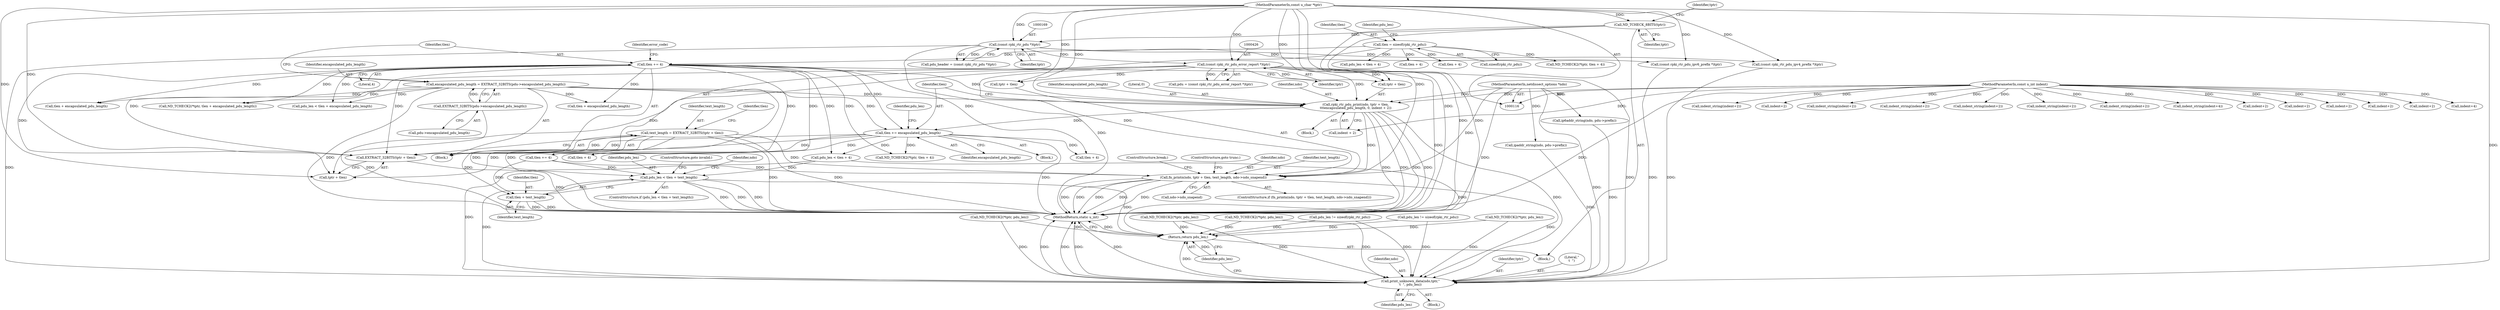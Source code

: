 digraph "0_tcpdump_83c64fce3a5226b080e535f5131a8a318f30e79b@integer" {
"1000522" [label="(Call,text_length = EXTRACT_32BITS(tptr + tlen))"];
"1000524" [label="(Call,EXTRACT_32BITS(tptr + tlen))"];
"1000425" [label="(Call,(const rpki_rtr_pdu_error_report *)tptr)"];
"1000168" [label="(Call,(const rpki_rtr_pdu *)tptr)"];
"1000128" [label="(Call,ND_TCHECK_8BITS(tptr))"];
"1000118" [label="(MethodParameterIn,const u_char *tptr)"];
"1000506" [label="(Call,tlen += encapsulated_pdu_length)"];
"1000496" [label="(Call,rpki_rtr_pdu_print(ndo, tptr + tlen,\n\t\t\tencapsulated_pdu_length, 0, indent + 2))"];
"1000117" [label="(MethodParameterIn,netdissect_options *ndo)"];
"1000428" [label="(Call,encapsulated_pdu_length = EXTRACT_32BITS(pdu->encapsulated_pdu_length))"];
"1000430" [label="(Call,EXTRACT_32BITS(pdu->encapsulated_pdu_length))"];
"1000434" [label="(Call,tlen += 4)"];
"1000406" [label="(Call,tlen = sizeof(rpki_rtr_pdu))"];
"1000121" [label="(MethodParameterIn,const u_int indent)"];
"1000535" [label="(Call,pdu_len < tlen + text_length)"];
"1000583" [label="(Call,print_unknown_data(ndo,tptr,\"\n\t  \", pdu_len))"];
"1000588" [label="(Return,return pdu_len;)"];
"1000537" [label="(Call,tlen + text_length)"];
"1000551" [label="(Call,fn_printn(ndo, tptr + tlen, text_length, ndo->ndo_snapend))"];
"1000429" [label="(Identifier,encapsulated_pdu_length)"];
"1000556" [label="(Identifier,text_length)"];
"1000373" [label="(Call,indent+2)"];
"1000320" [label="(Call,indent+2)"];
"1000413" [label="(Call,tlen + 4)"];
"1000543" [label="(Identifier,ndo)"];
"1000497" [label="(Identifier,ndo)"];
"1000584" [label="(Identifier,ndo)"];
"1000357" [label="(Call,ND_TCHECK2(*tptr, pdu_len))"];
"1000377" [label="(Call,ip6addr_string(ndo, pdu->prefix))"];
"1000536" [label="(Identifier,pdu_len)"];
"1000535" [label="(Call,pdu_len < tlen + text_length)"];
"1000557" [label="(Call,ndo->ndo_snapend)"];
"1000425" [label="(Call,(const rpki_rtr_pdu_error_report *)tptr)"];
"1000363" [label="(Call,(const rpki_rtr_pdu_ipv6_prefix *)tptr)"];
"1000525" [label="(Call,tptr + tlen)"];
"1000498" [label="(Call,tptr + tlen)"];
"1000420" [label="(Call,tlen + 4)"];
"1000407" [label="(Identifier,tlen)"];
"1000482" [label="(Call,tlen + encapsulated_pdu_length)"];
"1000547" [label="(Call,indent+2)"];
"1000423" [label="(Call,pdu = (const rpki_rtr_pdu_error_report *)tptr)"];
"1000539" [label="(Identifier,text_length)"];
"1000529" [label="(Identifier,tlen)"];
"1000467" [label="(Block,)"];
"1000550" [label="(ControlStructure,if (fn_printn(ndo, tptr + tlen, text_length, ndo->ndo_snapend)))"];
"1000512" [label="(Call,tlen + 4)"];
"1000501" [label="(Identifier,encapsulated_pdu_length)"];
"1000589" [label="(Identifier,pdu_len)"];
"1000523" [label="(Identifier,text_length)"];
"1000496" [label="(Call,rpki_rtr_pdu_print(ndo, tptr + tlen,\n\t\t\tencapsulated_pdu_length, 0, indent + 2))"];
"1000561" [label="(ControlStructure,break;)"];
"1000551" [label="(Call,fn_printn(ndo, tptr + tlen, text_length, ndo->ndo_snapend))"];
"1000612" [label="(MethodReturn,static u_int)"];
"1000493" [label="(Call,indent+4)"];
"1000510" [label="(Call,pdu_len < tlen + 4)"];
"1000560" [label="(ControlStructure,goto trunc;)"];
"1000121" [label="(MethodParameterIn,const u_int indent)"];
"1000431" [label="(Call,pdu->encapsulated_pdu_length)"];
"1000585" [label="(Identifier,tptr)"];
"1000400" [label="(Block,)"];
"1000129" [label="(Identifier,tptr)"];
"1000417" [label="(Call,ND_TCHECK2(*tptr, tlen + 4))"];
"1000430" [label="(Call,EXTRACT_32BITS(pdu->encapsulated_pdu_length))"];
"1000502" [label="(Literal,0)"];
"1000168" [label="(Call,(const rpki_rtr_pdu *)tptr)"];
"1000128" [label="(Call,ND_TCHECK_8BITS(tptr))"];
"1000479" [label="(Call,ND_TCHECK2(*tptr, tlen + encapsulated_pdu_length))"];
"1000553" [label="(Call,tptr + tlen)"];
"1000372" [label="(Call,indent_string(indent+2))"];
"1000552" [label="(Identifier,ndo)"];
"1000486" [label="(Block,)"];
"1000122" [label="(Block,)"];
"1000506" [label="(Call,tlen += encapsulated_pdu_length)"];
"1000508" [label="(Identifier,encapsulated_pdu_length)"];
"1000503" [label="(Call,indent + 2)"];
"1000170" [label="(Identifier,tptr)"];
"1000583" [label="(Call,print_unknown_data(ndo,tptr,\"\n\t  \", pdu_len))"];
"1000427" [label="(Identifier,tptr)"];
"1000471" [label="(Call,tlen + encapsulated_pdu_length)"];
"1000408" [label="(Call,sizeof(rpki_rtr_pdu))"];
"1000411" [label="(Call,pdu_len < tlen + 4)"];
"1000454" [label="(Call,indent+2)"];
"1000563" [label="(Call,ND_TCHECK2(*tptr, pdu_len))"];
"1000546" [label="(Call,indent_string(indent+2))"];
"1000436" [label="(Literal,4)"];
"1000118" [label="(MethodParameterIn,const u_char *tptr)"];
"1000412" [label="(Identifier,pdu_len)"];
"1000507" [label="(Identifier,tlen)"];
"1000319" [label="(Call,indent_string(indent+2))"];
"1000586" [label="(Literal,\"\n\t  \")"];
"1000469" [label="(Call,pdu_len < tlen + encapsulated_pdu_length)"];
"1000519" [label="(Call,tlen + 4)"];
"1000434" [label="(Call,tlen += 4)"];
"1000282" [label="(Call,indent_string(indent+2))"];
"1000246" [label="(Call,indent_string(indent+2))"];
"1000438" [label="(Identifier,error_code)"];
"1000587" [label="(Identifier,pdu_len)"];
"1000524" [label="(Call,EXTRACT_32BITS(tptr + tlen))"];
"1000528" [label="(Call,tlen += 4)"];
"1000516" [label="(Call,ND_TCHECK2(*tptr, tlen + 4))"];
"1000117" [label="(MethodParameterIn,netdissect_options *ndo)"];
"1000229" [label="(Call,ND_TCHECK2(*tptr, pdu_len))"];
"1000271" [label="(Call,pdu_len != sizeof(rpki_rtr_pdu))"];
"1000588" [label="(Return,return pdu_len;)"];
"1000522" [label="(Call,text_length = EXTRACT_32BITS(tptr + tlen))"];
"1000166" [label="(Call,pdu_header = (const rpki_rtr_pdu *)tptr)"];
"1000453" [label="(Call,indent_string(indent+2))"];
"1000538" [label="(Identifier,tlen)"];
"1000406" [label="(Call,tlen = sizeof(rpki_rtr_pdu))"];
"1000537" [label="(Call,tlen + text_length)"];
"1000324" [label="(Call,ipaddr_string(ndo, pdu->prefix))"];
"1000435" [label="(Identifier,tlen)"];
"1000534" [label="(ControlStructure,if (pdu_len < tlen + text_length))"];
"1000428" [label="(Call,encapsulated_pdu_length = EXTRACT_32BITS(pdu->encapsulated_pdu_length))"];
"1000540" [label="(ControlStructure,goto invalid;)"];
"1000310" [label="(Call,(const rpki_rtr_pdu_ipv4_prefix *)tptr)"];
"1000492" [label="(Call,indent_string(indent+4))"];
"1000304" [label="(Call,ND_TCHECK2(*tptr, pdu_len))"];
"1000247" [label="(Call,indent+2)"];
"1000283" [label="(Call,indent+2)"];
"1000263" [label="(Call,pdu_len != sizeof(rpki_rtr_pdu))"];
"1000133" [label="(Identifier,tptr)"];
"1000511" [label="(Identifier,pdu_len)"];
"1000582" [label="(Block,)"];
"1000522" -> "1000400"  [label="AST: "];
"1000522" -> "1000524"  [label="CFG: "];
"1000523" -> "1000522"  [label="AST: "];
"1000524" -> "1000522"  [label="AST: "];
"1000529" -> "1000522"  [label="CFG: "];
"1000522" -> "1000612"  [label="DDG: "];
"1000522" -> "1000612"  [label="DDG: "];
"1000524" -> "1000522"  [label="DDG: "];
"1000522" -> "1000535"  [label="DDG: "];
"1000522" -> "1000537"  [label="DDG: "];
"1000522" -> "1000551"  [label="DDG: "];
"1000524" -> "1000525"  [label="CFG: "];
"1000525" -> "1000524"  [label="AST: "];
"1000524" -> "1000612"  [label="DDG: "];
"1000425" -> "1000524"  [label="DDG: "];
"1000118" -> "1000524"  [label="DDG: "];
"1000506" -> "1000524"  [label="DDG: "];
"1000434" -> "1000524"  [label="DDG: "];
"1000425" -> "1000423"  [label="AST: "];
"1000425" -> "1000427"  [label="CFG: "];
"1000426" -> "1000425"  [label="AST: "];
"1000427" -> "1000425"  [label="AST: "];
"1000423" -> "1000425"  [label="CFG: "];
"1000425" -> "1000612"  [label="DDG: "];
"1000425" -> "1000423"  [label="DDG: "];
"1000168" -> "1000425"  [label="DDG: "];
"1000118" -> "1000425"  [label="DDG: "];
"1000425" -> "1000496"  [label="DDG: "];
"1000425" -> "1000498"  [label="DDG: "];
"1000425" -> "1000525"  [label="DDG: "];
"1000425" -> "1000551"  [label="DDG: "];
"1000425" -> "1000553"  [label="DDG: "];
"1000425" -> "1000583"  [label="DDG: "];
"1000168" -> "1000166"  [label="AST: "];
"1000168" -> "1000170"  [label="CFG: "];
"1000169" -> "1000168"  [label="AST: "];
"1000170" -> "1000168"  [label="AST: "];
"1000166" -> "1000168"  [label="CFG: "];
"1000168" -> "1000612"  [label="DDG: "];
"1000168" -> "1000166"  [label="DDG: "];
"1000128" -> "1000168"  [label="DDG: "];
"1000118" -> "1000168"  [label="DDG: "];
"1000168" -> "1000310"  [label="DDG: "];
"1000168" -> "1000363"  [label="DDG: "];
"1000168" -> "1000583"  [label="DDG: "];
"1000128" -> "1000122"  [label="AST: "];
"1000128" -> "1000129"  [label="CFG: "];
"1000129" -> "1000128"  [label="AST: "];
"1000133" -> "1000128"  [label="CFG: "];
"1000128" -> "1000612"  [label="DDG: "];
"1000128" -> "1000612"  [label="DDG: "];
"1000118" -> "1000128"  [label="DDG: "];
"1000118" -> "1000116"  [label="AST: "];
"1000118" -> "1000612"  [label="DDG: "];
"1000118" -> "1000310"  [label="DDG: "];
"1000118" -> "1000363"  [label="DDG: "];
"1000118" -> "1000496"  [label="DDG: "];
"1000118" -> "1000498"  [label="DDG: "];
"1000118" -> "1000525"  [label="DDG: "];
"1000118" -> "1000551"  [label="DDG: "];
"1000118" -> "1000553"  [label="DDG: "];
"1000118" -> "1000583"  [label="DDG: "];
"1000506" -> "1000467"  [label="AST: "];
"1000506" -> "1000508"  [label="CFG: "];
"1000507" -> "1000506"  [label="AST: "];
"1000508" -> "1000506"  [label="AST: "];
"1000511" -> "1000506"  [label="CFG: "];
"1000506" -> "1000612"  [label="DDG: "];
"1000496" -> "1000506"  [label="DDG: "];
"1000428" -> "1000506"  [label="DDG: "];
"1000434" -> "1000506"  [label="DDG: "];
"1000506" -> "1000510"  [label="DDG: "];
"1000506" -> "1000512"  [label="DDG: "];
"1000506" -> "1000516"  [label="DDG: "];
"1000506" -> "1000519"  [label="DDG: "];
"1000506" -> "1000525"  [label="DDG: "];
"1000506" -> "1000528"  [label="DDG: "];
"1000496" -> "1000486"  [label="AST: "];
"1000496" -> "1000503"  [label="CFG: "];
"1000497" -> "1000496"  [label="AST: "];
"1000498" -> "1000496"  [label="AST: "];
"1000501" -> "1000496"  [label="AST: "];
"1000502" -> "1000496"  [label="AST: "];
"1000503" -> "1000496"  [label="AST: "];
"1000507" -> "1000496"  [label="CFG: "];
"1000496" -> "1000612"  [label="DDG: "];
"1000496" -> "1000612"  [label="DDG: "];
"1000496" -> "1000612"  [label="DDG: "];
"1000496" -> "1000612"  [label="DDG: "];
"1000117" -> "1000496"  [label="DDG: "];
"1000428" -> "1000496"  [label="DDG: "];
"1000434" -> "1000496"  [label="DDG: "];
"1000121" -> "1000496"  [label="DDG: "];
"1000496" -> "1000551"  [label="DDG: "];
"1000496" -> "1000583"  [label="DDG: "];
"1000117" -> "1000116"  [label="AST: "];
"1000117" -> "1000612"  [label="DDG: "];
"1000117" -> "1000324"  [label="DDG: "];
"1000117" -> "1000377"  [label="DDG: "];
"1000117" -> "1000551"  [label="DDG: "];
"1000117" -> "1000583"  [label="DDG: "];
"1000428" -> "1000400"  [label="AST: "];
"1000428" -> "1000430"  [label="CFG: "];
"1000429" -> "1000428"  [label="AST: "];
"1000430" -> "1000428"  [label="AST: "];
"1000435" -> "1000428"  [label="CFG: "];
"1000428" -> "1000612"  [label="DDG: "];
"1000428" -> "1000612"  [label="DDG: "];
"1000430" -> "1000428"  [label="DDG: "];
"1000428" -> "1000469"  [label="DDG: "];
"1000428" -> "1000471"  [label="DDG: "];
"1000428" -> "1000479"  [label="DDG: "];
"1000428" -> "1000482"  [label="DDG: "];
"1000430" -> "1000431"  [label="CFG: "];
"1000431" -> "1000430"  [label="AST: "];
"1000430" -> "1000612"  [label="DDG: "];
"1000434" -> "1000400"  [label="AST: "];
"1000434" -> "1000436"  [label="CFG: "];
"1000435" -> "1000434"  [label="AST: "];
"1000436" -> "1000434"  [label="AST: "];
"1000438" -> "1000434"  [label="CFG: "];
"1000406" -> "1000434"  [label="DDG: "];
"1000434" -> "1000469"  [label="DDG: "];
"1000434" -> "1000471"  [label="DDG: "];
"1000434" -> "1000479"  [label="DDG: "];
"1000434" -> "1000482"  [label="DDG: "];
"1000434" -> "1000498"  [label="DDG: "];
"1000434" -> "1000510"  [label="DDG: "];
"1000434" -> "1000512"  [label="DDG: "];
"1000434" -> "1000516"  [label="DDG: "];
"1000434" -> "1000519"  [label="DDG: "];
"1000434" -> "1000525"  [label="DDG: "];
"1000434" -> "1000528"  [label="DDG: "];
"1000406" -> "1000400"  [label="AST: "];
"1000406" -> "1000408"  [label="CFG: "];
"1000407" -> "1000406"  [label="AST: "];
"1000408" -> "1000406"  [label="AST: "];
"1000412" -> "1000406"  [label="CFG: "];
"1000406" -> "1000411"  [label="DDG: "];
"1000406" -> "1000413"  [label="DDG: "];
"1000406" -> "1000417"  [label="DDG: "];
"1000406" -> "1000420"  [label="DDG: "];
"1000121" -> "1000116"  [label="AST: "];
"1000121" -> "1000612"  [label="DDG: "];
"1000121" -> "1000246"  [label="DDG: "];
"1000121" -> "1000247"  [label="DDG: "];
"1000121" -> "1000282"  [label="DDG: "];
"1000121" -> "1000283"  [label="DDG: "];
"1000121" -> "1000319"  [label="DDG: "];
"1000121" -> "1000320"  [label="DDG: "];
"1000121" -> "1000372"  [label="DDG: "];
"1000121" -> "1000373"  [label="DDG: "];
"1000121" -> "1000453"  [label="DDG: "];
"1000121" -> "1000454"  [label="DDG: "];
"1000121" -> "1000492"  [label="DDG: "];
"1000121" -> "1000493"  [label="DDG: "];
"1000121" -> "1000503"  [label="DDG: "];
"1000121" -> "1000546"  [label="DDG: "];
"1000121" -> "1000547"  [label="DDG: "];
"1000535" -> "1000534"  [label="AST: "];
"1000535" -> "1000537"  [label="CFG: "];
"1000536" -> "1000535"  [label="AST: "];
"1000537" -> "1000535"  [label="AST: "];
"1000540" -> "1000535"  [label="CFG: "];
"1000543" -> "1000535"  [label="CFG: "];
"1000535" -> "1000612"  [label="DDG: "];
"1000535" -> "1000612"  [label="DDG: "];
"1000535" -> "1000612"  [label="DDG: "];
"1000510" -> "1000535"  [label="DDG: "];
"1000528" -> "1000535"  [label="DDG: "];
"1000535" -> "1000583"  [label="DDG: "];
"1000535" -> "1000588"  [label="DDG: "];
"1000583" -> "1000582"  [label="AST: "];
"1000583" -> "1000587"  [label="CFG: "];
"1000584" -> "1000583"  [label="AST: "];
"1000585" -> "1000583"  [label="AST: "];
"1000586" -> "1000583"  [label="AST: "];
"1000587" -> "1000583"  [label="AST: "];
"1000589" -> "1000583"  [label="CFG: "];
"1000583" -> "1000612"  [label="DDG: "];
"1000583" -> "1000612"  [label="DDG: "];
"1000583" -> "1000612"  [label="DDG: "];
"1000583" -> "1000612"  [label="DDG: "];
"1000377" -> "1000583"  [label="DDG: "];
"1000324" -> "1000583"  [label="DDG: "];
"1000551" -> "1000583"  [label="DDG: "];
"1000363" -> "1000583"  [label="DDG: "];
"1000310" -> "1000583"  [label="DDG: "];
"1000563" -> "1000583"  [label="DDG: "];
"1000263" -> "1000583"  [label="DDG: "];
"1000271" -> "1000583"  [label="DDG: "];
"1000304" -> "1000583"  [label="DDG: "];
"1000510" -> "1000583"  [label="DDG: "];
"1000357" -> "1000583"  [label="DDG: "];
"1000229" -> "1000583"  [label="DDG: "];
"1000583" -> "1000588"  [label="DDG: "];
"1000588" -> "1000122"  [label="AST: "];
"1000588" -> "1000589"  [label="CFG: "];
"1000589" -> "1000588"  [label="AST: "];
"1000612" -> "1000588"  [label="CFG: "];
"1000588" -> "1000612"  [label="DDG: "];
"1000589" -> "1000588"  [label="DDG: "];
"1000563" -> "1000588"  [label="DDG: "];
"1000271" -> "1000588"  [label="DDG: "];
"1000304" -> "1000588"  [label="DDG: "];
"1000510" -> "1000588"  [label="DDG: "];
"1000263" -> "1000588"  [label="DDG: "];
"1000357" -> "1000588"  [label="DDG: "];
"1000229" -> "1000588"  [label="DDG: "];
"1000537" -> "1000539"  [label="CFG: "];
"1000538" -> "1000537"  [label="AST: "];
"1000539" -> "1000537"  [label="AST: "];
"1000537" -> "1000612"  [label="DDG: "];
"1000537" -> "1000612"  [label="DDG: "];
"1000528" -> "1000537"  [label="DDG: "];
"1000551" -> "1000550"  [label="AST: "];
"1000551" -> "1000557"  [label="CFG: "];
"1000552" -> "1000551"  [label="AST: "];
"1000553" -> "1000551"  [label="AST: "];
"1000556" -> "1000551"  [label="AST: "];
"1000557" -> "1000551"  [label="AST: "];
"1000560" -> "1000551"  [label="CFG: "];
"1000561" -> "1000551"  [label="CFG: "];
"1000551" -> "1000612"  [label="DDG: "];
"1000551" -> "1000612"  [label="DDG: "];
"1000551" -> "1000612"  [label="DDG: "];
"1000551" -> "1000612"  [label="DDG: "];
"1000551" -> "1000612"  [label="DDG: "];
"1000528" -> "1000551"  [label="DDG: "];
}
